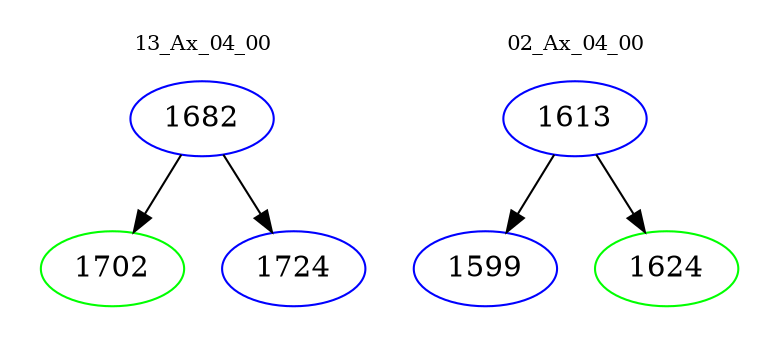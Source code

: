 digraph{
subgraph cluster_0 {
color = white
label = "13_Ax_04_00";
fontsize=10;
T0_1682 [label="1682", color="blue"]
T0_1682 -> T0_1702 [color="black"]
T0_1702 [label="1702", color="green"]
T0_1682 -> T0_1724 [color="black"]
T0_1724 [label="1724", color="blue"]
}
subgraph cluster_1 {
color = white
label = "02_Ax_04_00";
fontsize=10;
T1_1613 [label="1613", color="blue"]
T1_1613 -> T1_1599 [color="black"]
T1_1599 [label="1599", color="blue"]
T1_1613 -> T1_1624 [color="black"]
T1_1624 [label="1624", color="green"]
}
}
